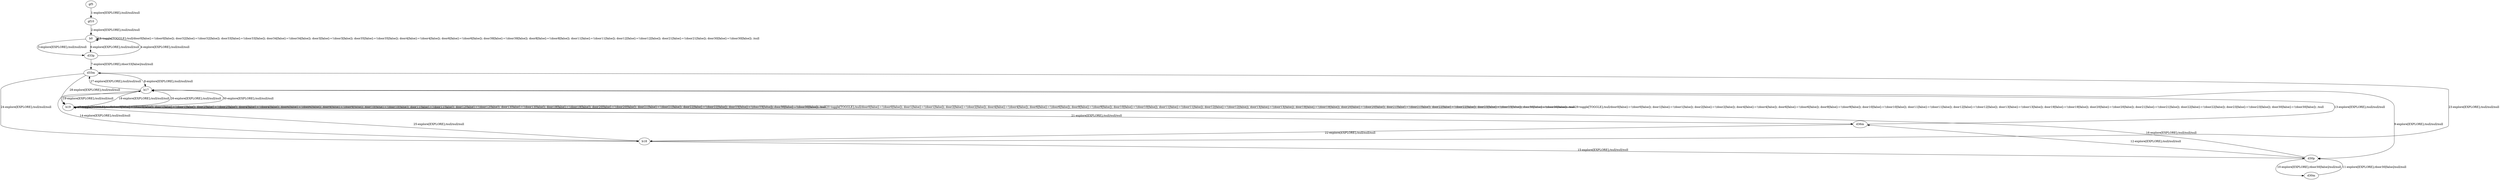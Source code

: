 # Total number of goals covered by this test: 2
# d30m --> d30p
# b17 --> d33m

digraph g {
"gf5" -> "gf10" [label = "1-explore[EXPLORE];/null/null/null"];
"gf10" -> "b0" [label = "2-explore[EXPLORE];/null/null/null"];
"b0" -> "d33p" [label = "3-explore[EXPLORE];/null/null/null"];
"d33p" -> "b0" [label = "4-explore[EXPLORE];/null/null/null"];
"b0" -> "b0" [label = "5-toggle[TOGGLE];/null/door0[false]:=!(door0[false]); door32[false]:=!(door32[false]); door33[false]:=!(door33[false]); door34[false]:=!(door34[false]); door3[false]:=!(door3[false]); door35[false]:=!(door35[false]); door4[false]:=!(door4[false]); door6[false]:=!(door6[false]); door39[false]:=!(door39[false]); door8[false]:=!(door8[false]); door11[false]:=!(door11[false]); door12[false]:=!(door12[false]); door21[false]:=!(door21[false]); door30[false]:=!(door30[false]); /null"];
"b0" -> "d33p" [label = "6-explore[EXPLORE];/null/null/null"];
"d33p" -> "d33m" [label = "7-explore[EXPLORE];/door33[false]/null/null"];
"d33m" -> "b17" [label = "8-explore[EXPLORE];/null/null/null"];
"b17" -> "d30p" [label = "9-explore[EXPLORE];/null/null/null"];
"d30p" -> "d30m" [label = "10-explore[EXPLORE];/door30[false]/null/null"];
"d30m" -> "d30p" [label = "11-explore[EXPLORE];/door30[false]/null/null"];
"d30p" -> "d36m" [label = "12-explore[EXPLORE];/null/null/null"];
"d36m" -> "b17" [label = "13-explore[EXPLORE];/null/null/null"];
"b17" -> "b18" [label = "14-explore[EXPLORE];/null/null/null"];
"b18" -> "d30p" [label = "15-explore[EXPLORE];/null/null/null"];
"d30p" -> "b19" [label = "16-explore[EXPLORE];/null/null/null"];
"b19" -> "b19" [label = "17-toggle[TOGGLE];/null/door0[false]:=!(door0[false]); door1[false]:=!(door1[false]); door2[false]:=!(door2[false]); door4[false]:=!(door4[false]); door6[false]:=!(door6[false]); door9[false]:=!(door9[false]); door10[false]:=!(door10[false]); door11[false]:=!(door11[false]); door12[false]:=!(door12[false]); door13[false]:=!(door13[false]); door19[false]:=!(door19[false]); door20[false]:=!(door20[false]); door21[false]:=!(door21[false]); door22[false]:=!(door22[false]); door23[false]:=!(door23[false]); door30[false]:=!(door30[false]); /null"];
"b19" -> "b17" [label = "18-explore[EXPLORE];/null/null/null"];
"b17" -> "b19" [label = "19-explore[EXPLORE];/null/null/null"];
"b19" -> "b19" [label = "20-toggle[TOGGLE];/null/door0[false]:=!(door0[false]); door1[false]:=!(door1[false]); door2[false]:=!(door2[false]); door4[false]:=!(door4[false]); door6[false]:=!(door6[false]); door9[false]:=!(door9[false]); door10[false]:=!(door10[false]); door11[false]:=!(door11[false]); door12[false]:=!(door12[false]); door13[false]:=!(door13[false]); door19[false]:=!(door19[false]); door20[false]:=!(door20[false]); door21[false]:=!(door21[false]); door22[false]:=!(door22[false]); door23[false]:=!(door23[false]); door30[false]:=!(door30[false]); /null"];
"b19" -> "d36m" [label = "21-explore[EXPLORE];/null/null/null"];
"d36m" -> "b18" [label = "22-explore[EXPLORE];/null/null/null"];
"b18" -> "d33m" [label = "23-explore[EXPLORE];/null/null/null"];
"d33m" -> "b18" [label = "24-explore[EXPLORE];/null/null/null"];
"b18" -> "b19" [label = "25-explore[EXPLORE];/null/null/null"];
"b19" -> "b17" [label = "26-explore[EXPLORE];/null/null/null"];
"b17" -> "d33m" [label = "27-explore[EXPLORE];/null/null/null"];
"d33m" -> "b19" [label = "28-explore[EXPLORE];/null/null/null"];
"b19" -> "b19" [label = "29-toggle[TOGGLE];/null/door0[false]:=!(door0[false]); door1[false]:=!(door1[false]); door2[false]:=!(door2[false]); door4[false]:=!(door4[false]); door6[false]:=!(door6[false]); door9[false]:=!(door9[false]); door10[false]:=!(door10[false]); door11[false]:=!(door11[false]); door12[false]:=!(door12[false]); door13[false]:=!(door13[false]); door19[false]:=!(door19[false]); door20[false]:=!(door20[false]); door21[false]:=!(door21[false]); door22[false]:=!(door22[false]); door23[false]:=!(door23[false]); door30[false]:=!(door30[false]); /null"];
"b19" -> "b17" [label = "30-explore[EXPLORE];/null/null/null"];
}